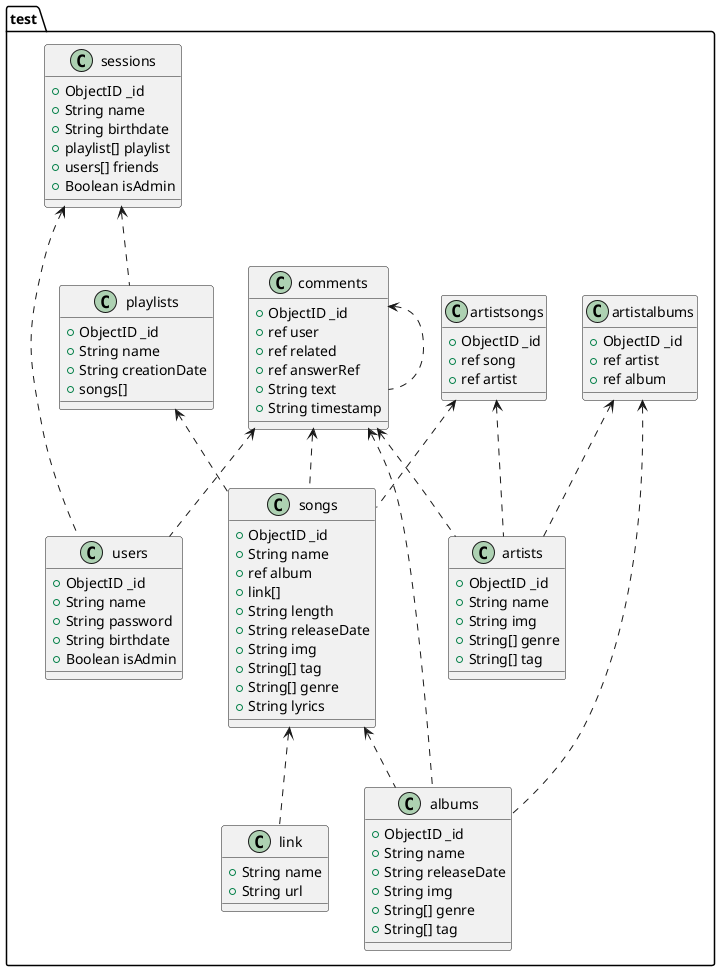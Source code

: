 @startuml baustein_database

package test {
    class artists {
        +ObjectID _id
        +String name
        +String img
        +String[] genre
        +String[] tag
    }

    class artistalbums {
        +ObjectID _id
        +ref artist
        +ref album
    }

    class albums {
        +ObjectID _id
        +String name
        +String releaseDate
        +String img
        +String[] genre
        +String[] tag
    }

    class songs {
        +ObjectID _id
        +String name
        +ref album
        +link[]
        +String length
        +String releaseDate
        +String img
        +String[] tag
        +String[] genre
        +String lyrics
    }

    class link {
        +String name
        +String url
    }

    class artistsongs {
        +ObjectID _id
        +ref song
        +ref artist
    }

    class comments {
        +ObjectID _id
        +ref user
        +ref related
        +ref answerRef
        +String text
        +String timestamp
    }

    class playlists {
        +ObjectID _id
        +String name
        +String creationDate
        +songs[]
    }

    class sessions {
        +ObjectID _id
        +String name
        +String birthdate
        +playlist[] playlist
        +users[] friends 
        +Boolean isAdmin
    }

    class users {
        +ObjectID _id
        +String name
        +String password
        +String birthdate
        +Boolean isAdmin
    }

    artistalbums <.. artists
    artistalbums <.. albums
    artistsongs <.. songs
    artistsongs <.. artists
    songs <.. albums
    songs <.. link

    sessions <.. users
    sessions <.. playlists
    playlists <.. songs
    comments <.. users
    comments <.. comments
    comments <.. songs
    comments <.. albums
    comments <.. artists
}

@enduml